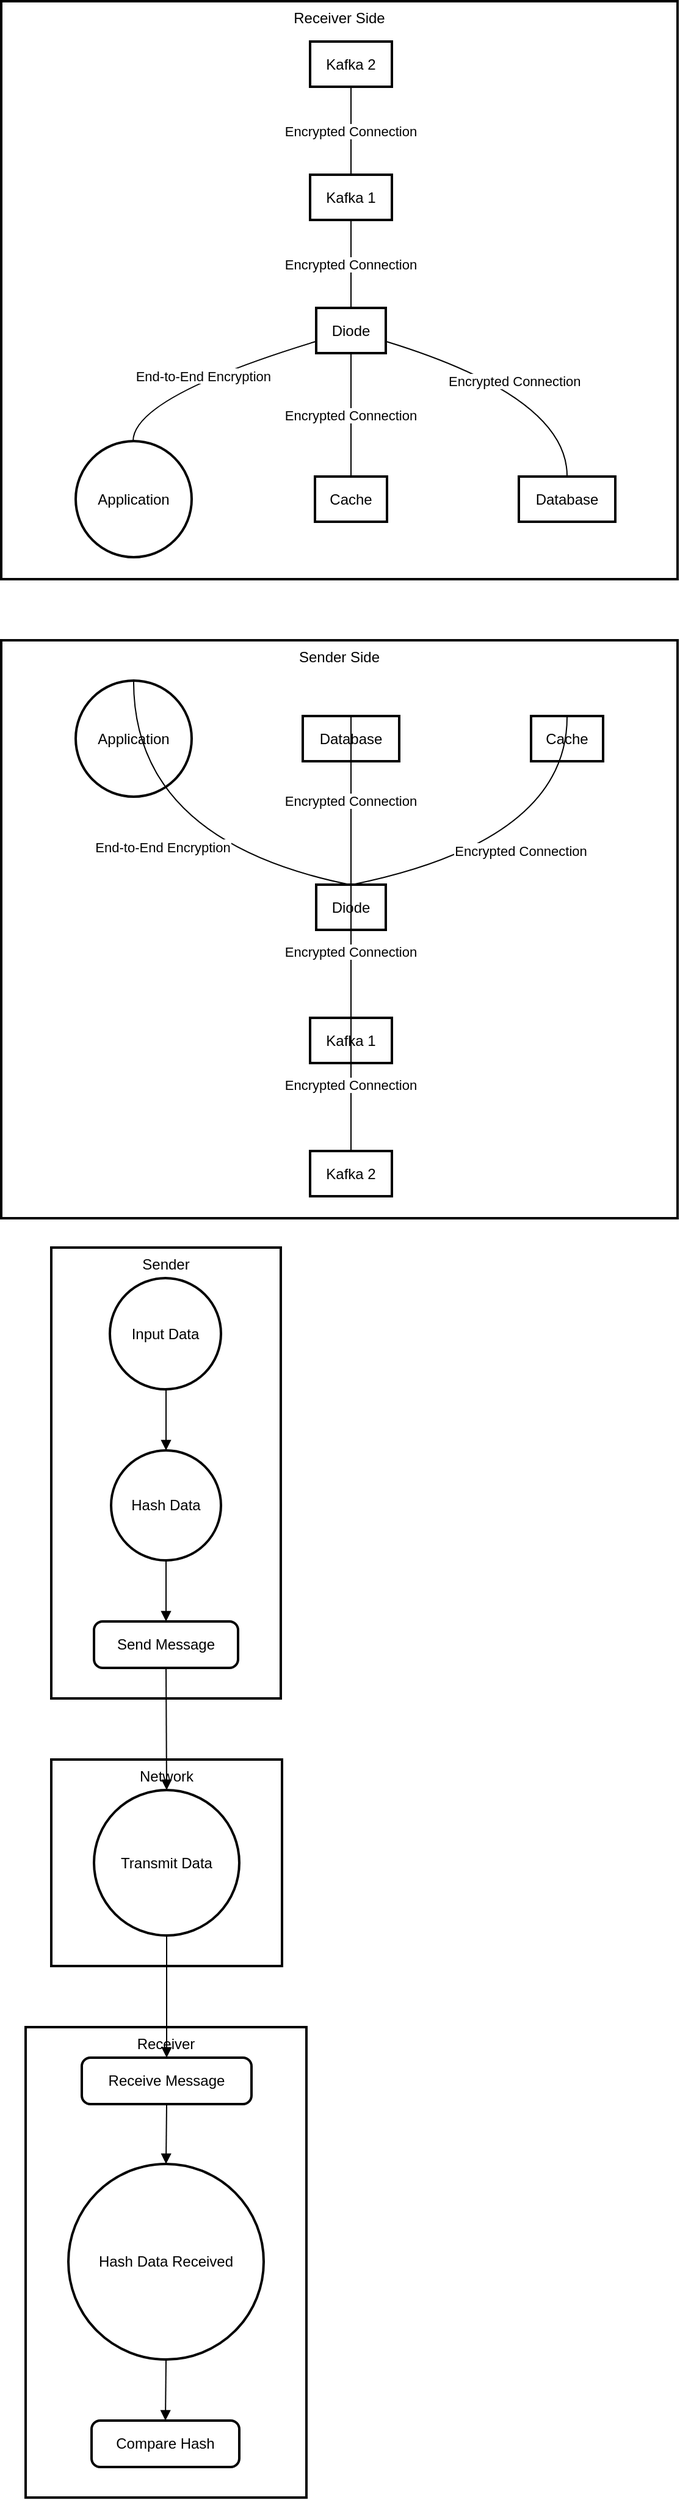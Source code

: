 <mxfile version="24.7.6">
  <diagram name="Page-1" id="qL7MdqtLs0UXeb57ihnb">
    <mxGraphModel dx="2163" dy="1608" grid="1" gridSize="10" guides="1" tooltips="1" connect="1" arrows="1" fold="1" page="1" pageScale="1" pageWidth="850" pageHeight="1100" math="0" shadow="0">
      <root>
        <mxCell id="0" />
        <mxCell id="1" parent="0" />
        <mxCell id="2" value="Receiver Side" style="whiteSpace=wrap;strokeWidth=2;verticalAlign=top;" parent="1" vertex="1">
          <mxGeometry width="554" height="473" as="geometry" />
        </mxCell>
        <mxCell id="3" value="Application" style="ellipse;aspect=fixed;strokeWidth=2;whiteSpace=wrap;" parent="2" vertex="1">
          <mxGeometry x="61" y="360" width="95" height="95" as="geometry" />
        </mxCell>
        <mxCell id="4" value="Kafka 2" style="whiteSpace=wrap;strokeWidth=2;" parent="2" vertex="1">
          <mxGeometry x="253" y="33" width="67" height="37" as="geometry" />
        </mxCell>
        <mxCell id="5" value="Kafka 1" style="whiteSpace=wrap;strokeWidth=2;" parent="2" vertex="1">
          <mxGeometry x="253" y="142" width="67" height="37" as="geometry" />
        </mxCell>
        <mxCell id="6" value="Diode" style="whiteSpace=wrap;strokeWidth=2;" parent="2" vertex="1">
          <mxGeometry x="258" y="251" width="57" height="37" as="geometry" />
        </mxCell>
        <mxCell id="7" value="Cache" style="whiteSpace=wrap;strokeWidth=2;" parent="2" vertex="1">
          <mxGeometry x="257" y="389" width="59" height="37" as="geometry" />
        </mxCell>
        <mxCell id="8" value="Database" style="whiteSpace=wrap;strokeWidth=2;" parent="2" vertex="1">
          <mxGeometry x="424" y="389" width="79" height="37" as="geometry" />
        </mxCell>
        <mxCell id="9" value="Encrypted Connection" style="curved=1;startArrow=none;endArrow=none;exitX=0.5;exitY=1;entryX=0.5;entryY=0;" parent="2" source="4" target="5" edge="1">
          <mxGeometry relative="1" as="geometry">
            <Array as="points" />
          </mxGeometry>
        </mxCell>
        <mxCell id="10" value="Encrypted Connection" style="curved=1;startArrow=none;endArrow=none;exitX=0.5;exitY=1;entryX=0.5;entryY=0;" parent="2" source="5" target="6" edge="1">
          <mxGeometry relative="1" as="geometry">
            <Array as="points" />
          </mxGeometry>
        </mxCell>
        <mxCell id="11" value="Encrypted Connection" style="curved=1;startArrow=none;endArrow=none;exitX=0.5;exitY=1;entryX=0.5;entryY=0;" parent="2" source="6" target="7" edge="1">
          <mxGeometry relative="1" as="geometry">
            <Array as="points" />
          </mxGeometry>
        </mxCell>
        <mxCell id="12" value="Encrypted Connection" style="curved=1;startArrow=none;endArrow=none;exitX=1;exitY=0.74;entryX=0.5;entryY=0;" parent="2" source="6" target="8" edge="1">
          <mxGeometry relative="1" as="geometry">
            <Array as="points">
              <mxPoint x="464" y="324" />
            </Array>
          </mxGeometry>
        </mxCell>
        <mxCell id="13" value="End-to-End Encryption" style="curved=1;startArrow=none;endArrow=none;exitX=0;exitY=0.74;entryX=0.49;entryY=0;" parent="2" source="6" target="3" edge="1">
          <mxGeometry relative="1" as="geometry">
            <Array as="points">
              <mxPoint x="108" y="324" />
            </Array>
          </mxGeometry>
        </mxCell>
        <mxCell id="14" value="Sender Side" style="whiteSpace=wrap;strokeWidth=2;verticalAlign=top;" parent="1" vertex="1">
          <mxGeometry y="523" width="554" height="473" as="geometry" />
        </mxCell>
        <mxCell id="15" value="Application" style="ellipse;aspect=fixed;strokeWidth=2;whiteSpace=wrap;" parent="14" vertex="1">
          <mxGeometry x="61" y="33" width="95" height="95" as="geometry" />
        </mxCell>
        <mxCell id="16" value="Diode" style="whiteSpace=wrap;strokeWidth=2;" parent="14" vertex="1">
          <mxGeometry x="258" y="200" width="57" height="37" as="geometry" />
        </mxCell>
        <mxCell id="17" value="Database" style="whiteSpace=wrap;strokeWidth=2;" parent="14" vertex="1">
          <mxGeometry x="247" y="62" width="79" height="37" as="geometry" />
        </mxCell>
        <mxCell id="18" value="Cache" style="whiteSpace=wrap;strokeWidth=2;" parent="14" vertex="1">
          <mxGeometry x="434" y="62" width="59" height="37" as="geometry" />
        </mxCell>
        <mxCell id="19" value="Kafka 1" style="whiteSpace=wrap;strokeWidth=2;" parent="14" vertex="1">
          <mxGeometry x="253" y="309" width="67" height="37" as="geometry" />
        </mxCell>
        <mxCell id="20" value="Kafka 2" style="whiteSpace=wrap;strokeWidth=2;" parent="14" vertex="1">
          <mxGeometry x="253" y="418" width="67" height="37" as="geometry" />
        </mxCell>
        <mxCell id="21" value="End-to-End Encryption" style="curved=1;startArrow=none;endArrow=none;exitX=0.49;exitY=-4.51;entryX=0;entryY=-13.87;" parent="14" source="15" target="16" edge="1">
          <mxGeometry relative="1" as="geometry">
            <Array as="points">
              <mxPoint x="108" y="164" />
            </Array>
          </mxGeometry>
        </mxCell>
        <mxCell id="22" value="Encrypted Connection" style="curved=1;startArrow=none;endArrow=none;exitX=0.5;exitY=-13.14;entryX=0.5;entryY=-14.14;" parent="14" source="17" target="16" edge="1">
          <mxGeometry relative="1" as="geometry">
            <Array as="points" />
          </mxGeometry>
        </mxCell>
        <mxCell id="23" value="Encrypted Connection" style="curved=1;startArrow=none;endArrow=none;exitX=0.5;exitY=-13.14;entryX=1;entryY=-13.87;" parent="14" source="18" target="16" edge="1">
          <mxGeometry relative="1" as="geometry">
            <Array as="points">
              <mxPoint x="464" y="164" />
            </Array>
          </mxGeometry>
        </mxCell>
        <mxCell id="24" value="Encrypted Connection" style="curved=1;startArrow=none;endArrow=none;exitX=0.5;exitY=-13.14;entryX=0.5;entryY=-14.14;" parent="14" source="16" target="19" edge="1">
          <mxGeometry relative="1" as="geometry">
            <Array as="points" />
          </mxGeometry>
        </mxCell>
        <mxCell id="25" value="Encrypted Connection" style="curved=1;startArrow=none;endArrow=none;exitX=0.5;exitY=-13.14;entryX=0.5;entryY=-14.14;" parent="14" source="19" target="20" edge="1">
          <mxGeometry relative="1" as="geometry">
            <Array as="points" />
          </mxGeometry>
        </mxCell>
        <mxCell id="lSFHeh4Zyooj03KCS3mF-25" value="Network" style="whiteSpace=wrap;strokeWidth=2;verticalAlign=top;" vertex="1" parent="1">
          <mxGeometry x="41" y="1439" width="189" height="169" as="geometry" />
        </mxCell>
        <mxCell id="lSFHeh4Zyooj03KCS3mF-26" value="Transmit Data" style="ellipse;aspect=fixed;strokeWidth=2;whiteSpace=wrap;" vertex="1" parent="1">
          <mxGeometry x="76" y="1464" width="119" height="119" as="geometry" />
        </mxCell>
        <mxCell id="lSFHeh4Zyooj03KCS3mF-27" value="Receiver" style="whiteSpace=wrap;strokeWidth=2;verticalAlign=top;" vertex="1" parent="1">
          <mxGeometry x="20" y="1658" width="230" height="385" as="geometry" />
        </mxCell>
        <mxCell id="lSFHeh4Zyooj03KCS3mF-28" value="Receive Message" style="rounded=1;absoluteArcSize=1;arcSize=14;whiteSpace=wrap;strokeWidth=2;" vertex="1" parent="1">
          <mxGeometry x="66" y="1683" width="139" height="38" as="geometry" />
        </mxCell>
        <mxCell id="lSFHeh4Zyooj03KCS3mF-29" value="Hash Data Received" style="ellipse;aspect=fixed;strokeWidth=2;whiteSpace=wrap;" vertex="1" parent="1">
          <mxGeometry x="55" y="1770" width="160" height="160" as="geometry" />
        </mxCell>
        <mxCell id="lSFHeh4Zyooj03KCS3mF-30" value="Compare Hash" style="rounded=1;absoluteArcSize=1;arcSize=14;whiteSpace=wrap;strokeWidth=2;" vertex="1" parent="1">
          <mxGeometry x="74" y="1980" width="121" height="38" as="geometry" />
        </mxCell>
        <mxCell id="lSFHeh4Zyooj03KCS3mF-31" value="Sender" style="whiteSpace=wrap;strokeWidth=2;verticalAlign=top;" vertex="1" parent="1">
          <mxGeometry x="41" y="1020" width="188" height="369" as="geometry" />
        </mxCell>
        <mxCell id="lSFHeh4Zyooj03KCS3mF-32" value="Input Data" style="ellipse;aspect=fixed;strokeWidth=2;whiteSpace=wrap;" vertex="1" parent="1">
          <mxGeometry x="89" y="1045" width="91" height="91" as="geometry" />
        </mxCell>
        <mxCell id="lSFHeh4Zyooj03KCS3mF-33" value="Hash Data" style="ellipse;aspect=fixed;strokeWidth=2;whiteSpace=wrap;" vertex="1" parent="1">
          <mxGeometry x="90" y="1186" width="90" height="90" as="geometry" />
        </mxCell>
        <mxCell id="lSFHeh4Zyooj03KCS3mF-34" value="Send Message" style="rounded=1;absoluteArcSize=1;arcSize=14;whiteSpace=wrap;strokeWidth=2;" vertex="1" parent="1">
          <mxGeometry x="76" y="1326" width="118" height="38" as="geometry" />
        </mxCell>
        <mxCell id="lSFHeh4Zyooj03KCS3mF-35" value="" style="curved=1;startArrow=none;endArrow=block;exitX=0.51;exitY=1;entryX=0.5;entryY=0;rounded=0;" edge="1" parent="1" source="lSFHeh4Zyooj03KCS3mF-32" target="lSFHeh4Zyooj03KCS3mF-33">
          <mxGeometry relative="1" as="geometry">
            <Array as="points" />
          </mxGeometry>
        </mxCell>
        <mxCell id="lSFHeh4Zyooj03KCS3mF-36" value="" style="curved=1;startArrow=none;endArrow=block;exitX=0.5;exitY=1;entryX=0.5;entryY=0.01;rounded=0;" edge="1" parent="1" source="lSFHeh4Zyooj03KCS3mF-33" target="lSFHeh4Zyooj03KCS3mF-34">
          <mxGeometry relative="1" as="geometry">
            <Array as="points" />
          </mxGeometry>
        </mxCell>
        <mxCell id="lSFHeh4Zyooj03KCS3mF-37" value="" style="curved=1;startArrow=none;endArrow=block;exitX=0.5;exitY=0.99;entryX=0.5;entryY=0;rounded=0;" edge="1" parent="1" source="lSFHeh4Zyooj03KCS3mF-34" target="lSFHeh4Zyooj03KCS3mF-26">
          <mxGeometry relative="1" as="geometry">
            <Array as="points" />
          </mxGeometry>
        </mxCell>
        <mxCell id="lSFHeh4Zyooj03KCS3mF-38" value="" style="curved=1;startArrow=none;endArrow=block;exitX=0.5;exitY=1;entryX=0.5;entryY=-0.01;rounded=0;" edge="1" parent="1" source="lSFHeh4Zyooj03KCS3mF-26" target="lSFHeh4Zyooj03KCS3mF-28">
          <mxGeometry relative="1" as="geometry">
            <Array as="points" />
          </mxGeometry>
        </mxCell>
        <mxCell id="lSFHeh4Zyooj03KCS3mF-39" value="" style="curved=1;startArrow=none;endArrow=block;exitX=0.5;exitY=0.97;entryX=0.5;entryY=0;rounded=0;" edge="1" parent="1" source="lSFHeh4Zyooj03KCS3mF-28" target="lSFHeh4Zyooj03KCS3mF-29">
          <mxGeometry relative="1" as="geometry">
            <Array as="points" />
          </mxGeometry>
        </mxCell>
        <mxCell id="lSFHeh4Zyooj03KCS3mF-40" value="" style="curved=1;startArrow=none;endArrow=block;exitX=0.5;exitY=1;entryX=0.5;entryY=0;rounded=0;" edge="1" parent="1" source="lSFHeh4Zyooj03KCS3mF-29" target="lSFHeh4Zyooj03KCS3mF-30">
          <mxGeometry relative="1" as="geometry">
            <Array as="points" />
          </mxGeometry>
        </mxCell>
      </root>
    </mxGraphModel>
  </diagram>
</mxfile>
